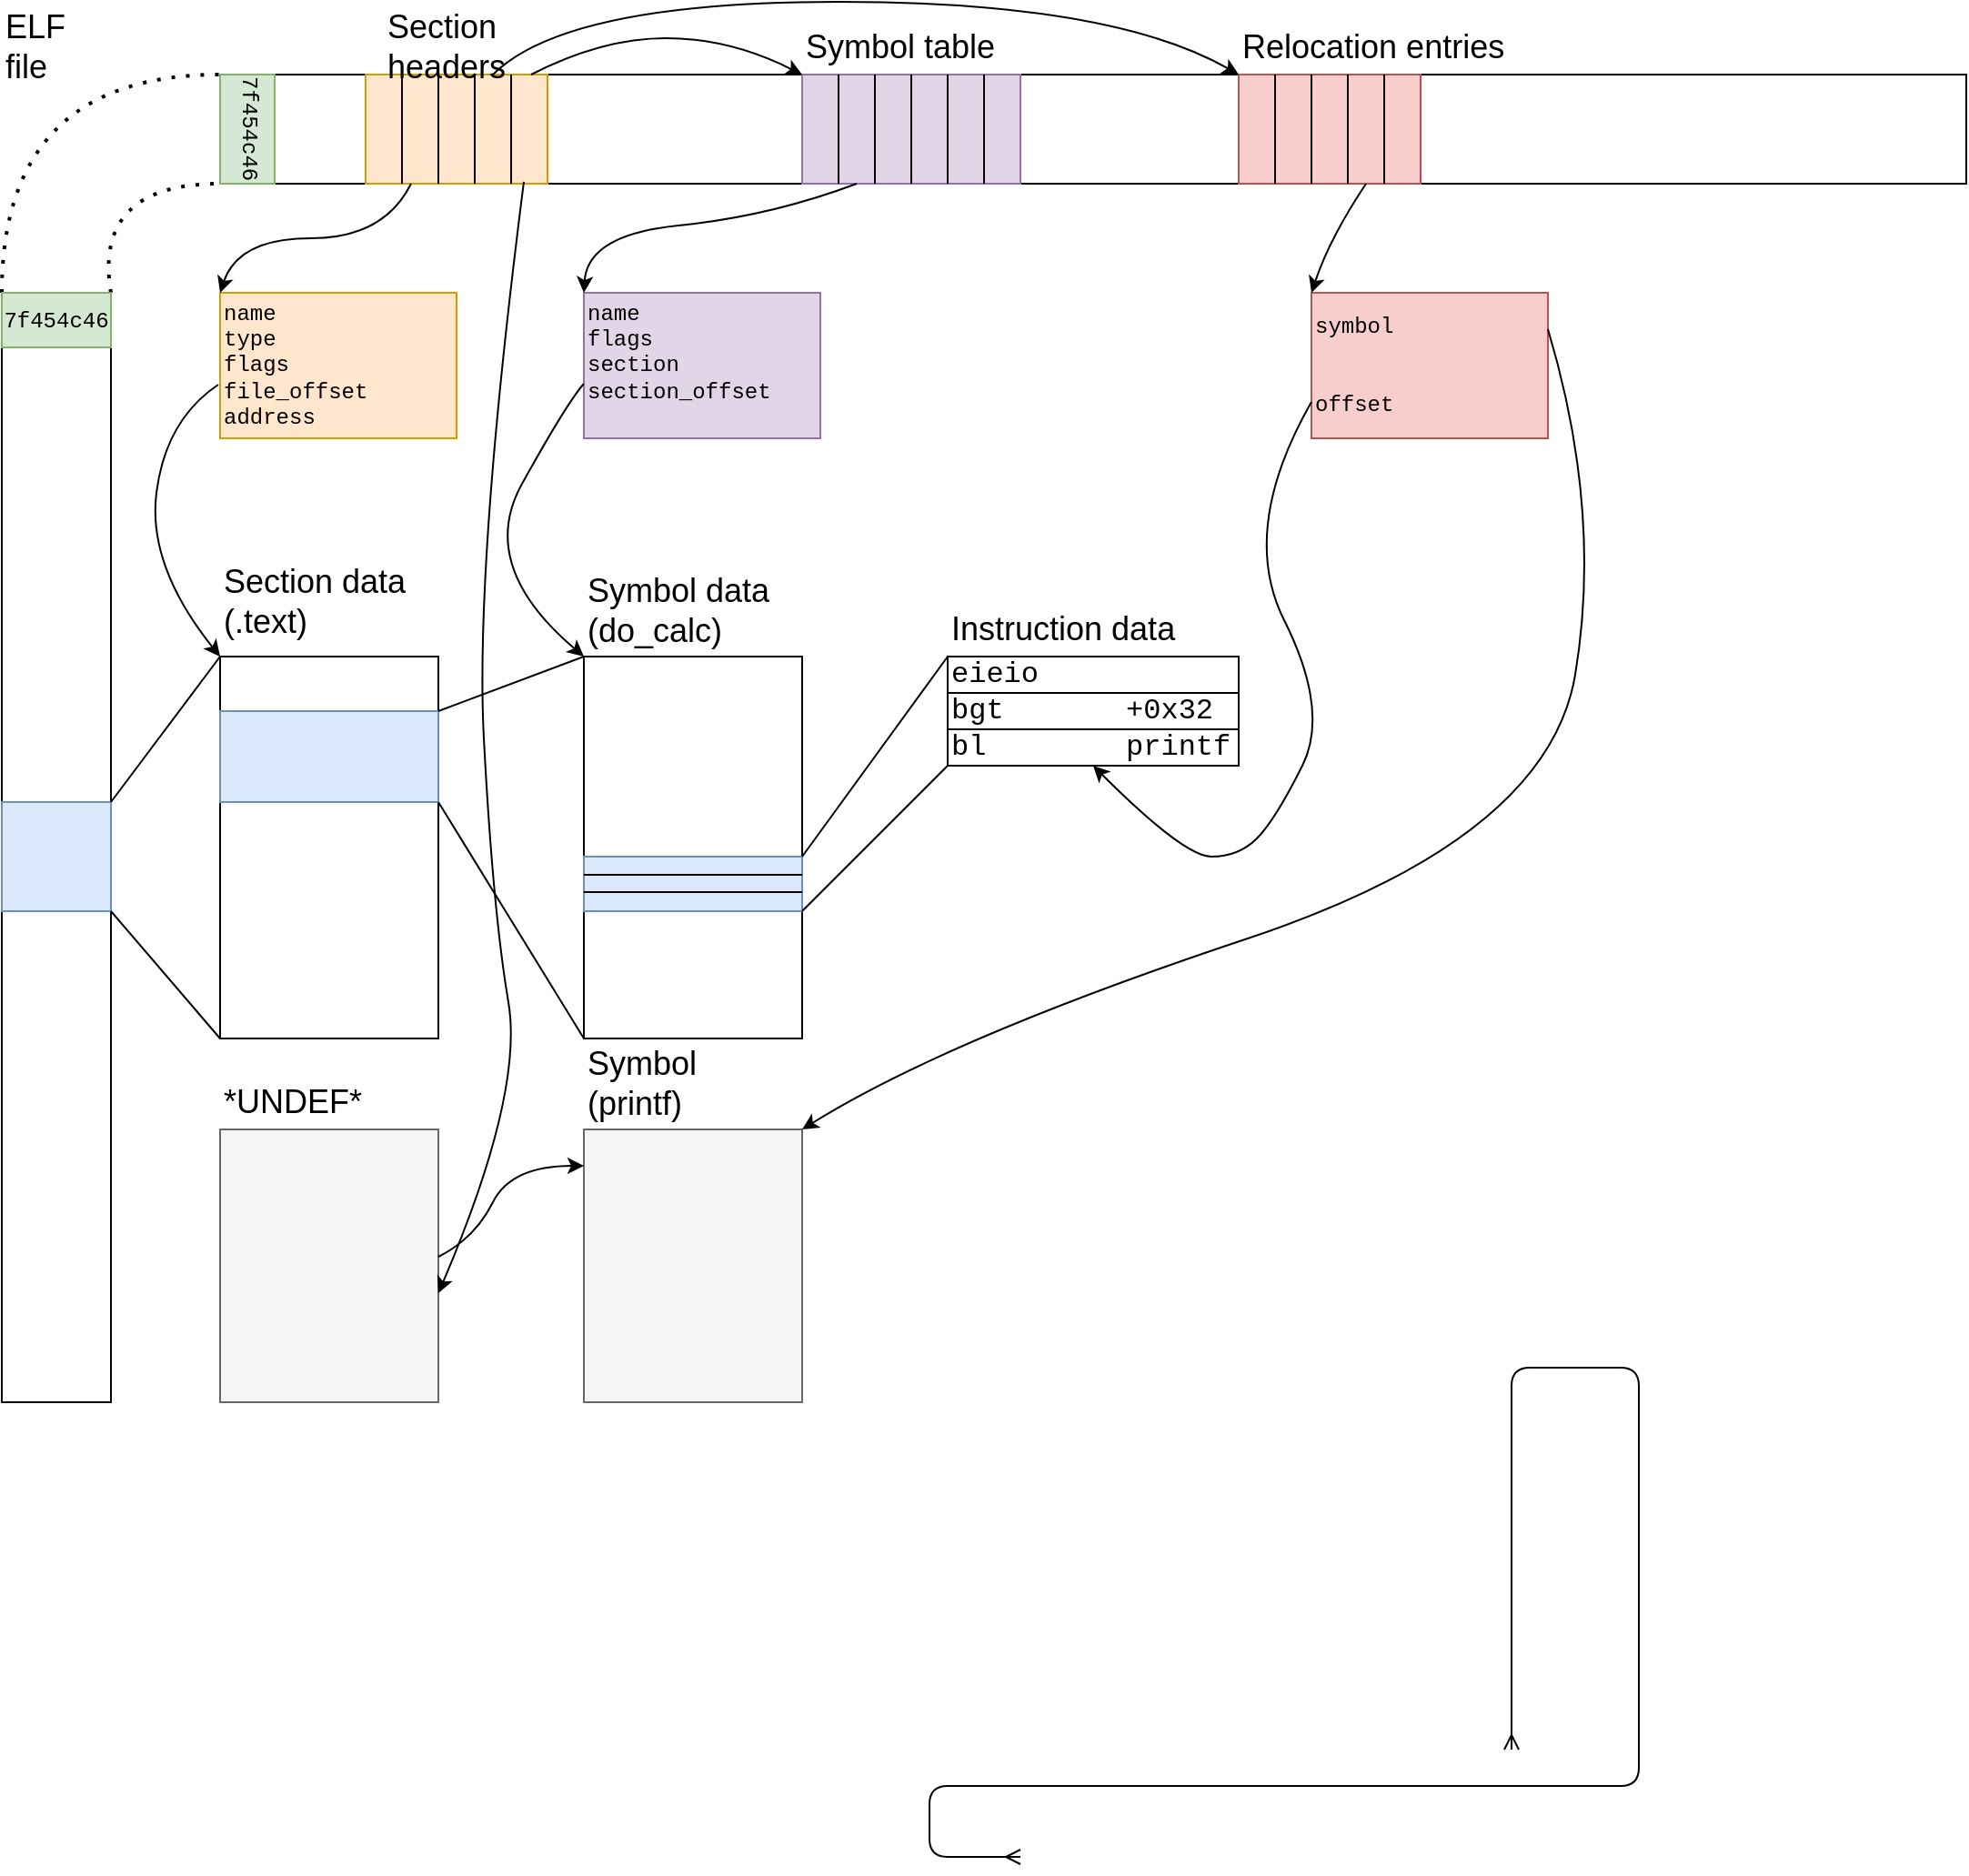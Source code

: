 <mxfile version="26.0.4">
  <diagram name="Page-1" id="e56a1550-8fbb-45ad-956c-1786394a9013">
    <mxGraphModel dx="3174" dy="2064" grid="1" gridSize="10" guides="1" tooltips="1" connect="1" arrows="1" fold="1" page="1" pageScale="1" pageWidth="1100" pageHeight="850" background="none" math="0" shadow="0">
      <root>
        <mxCell id="0" />
        <mxCell id="1" parent="0" />
        <mxCell id="2e49270ec7c68f3f-57" value="" style="edgeStyle=orthogonalEdgeStyle;html=1;endArrow=ERmany;startArrow=ERmany;labelBackgroundColor=none;fontFamily=Verdana;fontSize=14;entryX=1;entryY=0.5;exitX=0;exitY=0.383;exitPerimeter=0;" parent="1" source="2e49270ec7c68f3f-11" edge="1">
          <mxGeometry width="100" height="100" relative="1" as="geometry">
            <mxPoint x="560" y="220" as="sourcePoint" />
            <mxPoint x="830" y="161" as="targetPoint" />
            <Array as="points">
              <mxPoint x="510" y="220" />
              <mxPoint x="510" y="181" />
              <mxPoint x="900" y="181" />
              <mxPoint x="900" y="-49" />
            </Array>
          </mxGeometry>
        </mxCell>
        <mxCell id="gLrb5AoinnA71DhXJc84-2" value="" style="rounded=0;whiteSpace=wrap;html=1;" vertex="1" parent="1">
          <mxGeometry x="120" y="-760" width="960" height="60" as="geometry" />
        </mxCell>
        <mxCell id="gLrb5AoinnA71DhXJc84-3" value="" style="rounded=0;whiteSpace=wrap;html=1;" vertex="1" parent="1">
          <mxGeometry y="-640" width="60" height="610" as="geometry" />
        </mxCell>
        <mxCell id="gLrb5AoinnA71DhXJc84-4" value="" style="endArrow=none;dashed=1;html=1;dashPattern=1 3;strokeWidth=2;rounded=0;exitX=0;exitY=0;exitDx=0;exitDy=0;curved=1;" edge="1" parent="1" source="gLrb5AoinnA71DhXJc84-3">
          <mxGeometry width="50" height="50" relative="1" as="geometry">
            <mxPoint x="70" y="-710" as="sourcePoint" />
            <mxPoint x="120" y="-760" as="targetPoint" />
            <Array as="points">
              <mxPoint y="-760" />
            </Array>
          </mxGeometry>
        </mxCell>
        <mxCell id="gLrb5AoinnA71DhXJc84-7" value="" style="endArrow=none;dashed=1;html=1;dashPattern=1 3;strokeWidth=2;rounded=0;exitX=1;exitY=0;exitDx=0;exitDy=0;curved=1;entryX=0;entryY=1;entryDx=0;entryDy=0;" edge="1" parent="1" source="gLrb5AoinnA71DhXJc84-3" target="gLrb5AoinnA71DhXJc84-2">
          <mxGeometry width="50" height="50" relative="1" as="geometry">
            <mxPoint x="10" y="-630" as="sourcePoint" />
            <mxPoint x="130" y="-750" as="targetPoint" />
            <Array as="points">
              <mxPoint x="50" y="-700" />
            </Array>
          </mxGeometry>
        </mxCell>
        <mxCell id="gLrb5AoinnA71DhXJc84-12" value="&lt;font face=&quot;Courier New&quot;&gt;7f454c46&lt;/font&gt;" style="rounded=0;whiteSpace=wrap;html=1;fillColor=#d5e8d4;strokeColor=#82b366;" vertex="1" parent="1">
          <mxGeometry y="-640" width="60" height="30" as="geometry" />
        </mxCell>
        <mxCell id="gLrb5AoinnA71DhXJc84-13" value="&lt;font face=&quot;Courier New&quot;&gt;7f454c46&lt;/font&gt;" style="rounded=0;whiteSpace=wrap;html=1;fillColor=#d5e8d4;strokeColor=#82b366;textDirection=vertical-lr;" vertex="1" parent="1">
          <mxGeometry x="120" y="-760" width="30" height="60" as="geometry" />
        </mxCell>
        <mxCell id="gLrb5AoinnA71DhXJc84-101" value="ELF&lt;div&gt;file&lt;/div&gt;" style="text;html=1;align=left;verticalAlign=middle;whiteSpace=wrap;rounded=0;fontSize=18;" vertex="1" parent="1">
          <mxGeometry y="-780" width="70" height="10" as="geometry" />
        </mxCell>
        <mxCell id="gLrb5AoinnA71DhXJc84-14" value="sections" parent="0" />
        <mxCell id="gLrb5AoinnA71DhXJc84-16" value="" style="rounded=0;whiteSpace=wrap;html=1;fontFamily=Courier New;align=left;" vertex="1" parent="gLrb5AoinnA71DhXJc84-14">
          <mxGeometry x="120" y="-440" width="120" height="210" as="geometry" />
        </mxCell>
        <mxCell id="gLrb5AoinnA71DhXJc84-18" value="" style="whiteSpace=wrap;html=1;aspect=fixed;fillColor=#dae8fc;strokeColor=#6c8ebf;" vertex="1" parent="gLrb5AoinnA71DhXJc84-14">
          <mxGeometry y="-360" width="60" height="60" as="geometry" />
        </mxCell>
        <mxCell id="gLrb5AoinnA71DhXJc84-19" value="" style="endArrow=none;html=1;rounded=0;entryX=0;entryY=0;entryDx=0;entryDy=0;" edge="1" parent="gLrb5AoinnA71DhXJc84-14" target="gLrb5AoinnA71DhXJc84-16">
          <mxGeometry width="50" height="50" relative="1" as="geometry">
            <mxPoint x="60" y="-360" as="sourcePoint" />
            <mxPoint x="110" y="-410" as="targetPoint" />
          </mxGeometry>
        </mxCell>
        <mxCell id="gLrb5AoinnA71DhXJc84-20" value="" style="endArrow=none;html=1;rounded=0;entryX=0;entryY=1;entryDx=0;entryDy=0;exitX=1;exitY=1;exitDx=0;exitDy=0;" edge="1" parent="gLrb5AoinnA71DhXJc84-14" source="gLrb5AoinnA71DhXJc84-18" target="gLrb5AoinnA71DhXJc84-16">
          <mxGeometry width="50" height="50" relative="1" as="geometry">
            <mxPoint x="70" y="-350" as="sourcePoint" />
            <mxPoint x="130" y="-630" as="targetPoint" />
          </mxGeometry>
        </mxCell>
        <mxCell id="gLrb5AoinnA71DhXJc84-21" value="Section data&lt;br&gt;(.text)" style="text;html=1;align=left;verticalAlign=middle;whiteSpace=wrap;rounded=0;fontSize=18;" vertex="1" parent="gLrb5AoinnA71DhXJc84-14">
          <mxGeometry x="120" y="-500" width="120" height="60" as="geometry" />
        </mxCell>
        <mxCell id="gLrb5AoinnA71DhXJc84-22" value="" style="rounded=0;whiteSpace=wrap;html=1;fillColor=#ffe6cc;strokeColor=#d79b00;" vertex="1" parent="gLrb5AoinnA71DhXJc84-14">
          <mxGeometry x="200" y="-760" width="100" height="60" as="geometry" />
        </mxCell>
        <mxCell id="gLrb5AoinnA71DhXJc84-25" value="" style="endArrow=none;html=1;rounded=0;exitX=0.25;exitY=1;exitDx=0;exitDy=0;entryX=0.25;entryY=0;entryDx=0;entryDy=0;" edge="1" parent="gLrb5AoinnA71DhXJc84-14">
          <mxGeometry width="50" height="50" relative="1" as="geometry">
            <mxPoint x="240" y="-700" as="sourcePoint" />
            <mxPoint x="240" y="-760" as="targetPoint" />
          </mxGeometry>
        </mxCell>
        <mxCell id="gLrb5AoinnA71DhXJc84-26" value="" style="endArrow=none;html=1;rounded=0;exitX=0.25;exitY=1;exitDx=0;exitDy=0;entryX=0.25;entryY=0;entryDx=0;entryDy=0;" edge="1" parent="gLrb5AoinnA71DhXJc84-14">
          <mxGeometry width="50" height="50" relative="1" as="geometry">
            <mxPoint x="260" y="-700" as="sourcePoint" />
            <mxPoint x="260" y="-760" as="targetPoint" />
          </mxGeometry>
        </mxCell>
        <mxCell id="gLrb5AoinnA71DhXJc84-28" value="" style="endArrow=none;html=1;rounded=0;exitX=0.25;exitY=1;exitDx=0;exitDy=0;entryX=0.25;entryY=0;entryDx=0;entryDy=0;" edge="1" parent="gLrb5AoinnA71DhXJc84-14">
          <mxGeometry width="50" height="50" relative="1" as="geometry">
            <mxPoint x="220" y="-700" as="sourcePoint" />
            <mxPoint x="220" y="-760" as="targetPoint" />
          </mxGeometry>
        </mxCell>
        <mxCell id="gLrb5AoinnA71DhXJc84-29" value="" style="endArrow=none;html=1;rounded=0;exitX=0.25;exitY=1;exitDx=0;exitDy=0;entryX=0.25;entryY=0;entryDx=0;entryDy=0;" edge="1" parent="gLrb5AoinnA71DhXJc84-14">
          <mxGeometry width="50" height="50" relative="1" as="geometry">
            <mxPoint x="280" y="-700" as="sourcePoint" />
            <mxPoint x="280" y="-760" as="targetPoint" />
          </mxGeometry>
        </mxCell>
        <mxCell id="gLrb5AoinnA71DhXJc84-33" value="&lt;div&gt;&lt;br&gt;&lt;/div&gt;name&lt;div&gt;type&lt;div&gt;flags&lt;/div&gt;&lt;div style=&quot;&quot;&gt;file_offset&lt;/div&gt;&lt;div style=&quot;&quot;&gt;address&lt;/div&gt;&lt;div style=&quot;&quot;&gt;&lt;br&gt;&lt;/div&gt;&lt;/div&gt;" style="rounded=0;whiteSpace=wrap;html=1;fillColor=#ffe6cc;strokeColor=#d79b00;fontFamily=Courier New;align=left;" vertex="1" parent="gLrb5AoinnA71DhXJc84-14">
          <mxGeometry x="120" y="-640" width="130" height="80" as="geometry" />
        </mxCell>
        <mxCell id="gLrb5AoinnA71DhXJc84-34" value="" style="curved=1;endArrow=classic;html=1;rounded=0;exitX=0.25;exitY=1;exitDx=0;exitDy=0;entryX=0;entryY=0;entryDx=0;entryDy=0;" edge="1" parent="gLrb5AoinnA71DhXJc84-14" source="gLrb5AoinnA71DhXJc84-22" target="gLrb5AoinnA71DhXJc84-33">
          <mxGeometry width="50" height="50" relative="1" as="geometry">
            <mxPoint x="1010" y="-210" as="sourcePoint" />
            <mxPoint x="1060" y="-260" as="targetPoint" />
            <Array as="points">
              <mxPoint x="210" y="-670" />
              <mxPoint x="130" y="-670" />
            </Array>
          </mxGeometry>
        </mxCell>
        <mxCell id="gLrb5AoinnA71DhXJc84-35" value="" style="curved=1;endArrow=classic;html=1;rounded=0;exitX=-0.008;exitY=0.631;exitDx=0;exitDy=0;exitPerimeter=0;entryX=0;entryY=0;entryDx=0;entryDy=0;" edge="1" parent="gLrb5AoinnA71DhXJc84-14" source="gLrb5AoinnA71DhXJc84-33" target="gLrb5AoinnA71DhXJc84-16">
          <mxGeometry width="50" height="50" relative="1" as="geometry">
            <mxPoint x="161" y="-590" as="sourcePoint" />
            <mxPoint x="34" y="-532" as="targetPoint" />
            <Array as="points">
              <mxPoint x="90" y="-570" />
              <mxPoint x="80" y="-490" />
            </Array>
          </mxGeometry>
        </mxCell>
        <mxCell id="gLrb5AoinnA71DhXJc84-99" style="edgeStyle=orthogonalEdgeStyle;rounded=0;orthogonalLoop=1;jettySize=auto;html=1;exitX=0.5;exitY=1;exitDx=0;exitDy=0;" edge="1" parent="gLrb5AoinnA71DhXJc84-14" source="gLrb5AoinnA71DhXJc84-16" target="gLrb5AoinnA71DhXJc84-16">
          <mxGeometry relative="1" as="geometry" />
        </mxCell>
        <mxCell id="gLrb5AoinnA71DhXJc84-102" value="Section headers" style="text;html=1;align=left;verticalAlign=middle;whiteSpace=wrap;rounded=0;fontSize=18;" vertex="1" parent="gLrb5AoinnA71DhXJc84-14">
          <mxGeometry x="210" y="-780" width="70" height="10" as="geometry" />
        </mxCell>
        <mxCell id="gLrb5AoinnA71DhXJc84-36" value="symbols" parent="0" />
        <mxCell id="gLrb5AoinnA71DhXJc84-37" value="" style="rounded=0;whiteSpace=wrap;html=1;" vertex="1" parent="gLrb5AoinnA71DhXJc84-36">
          <mxGeometry x="320" y="-440" width="120" height="210" as="geometry" />
        </mxCell>
        <mxCell id="gLrb5AoinnA71DhXJc84-38" value="" style="rounded=0;whiteSpace=wrap;html=1;fillColor=#dae8fc;strokeColor=#6c8ebf;" vertex="1" parent="gLrb5AoinnA71DhXJc84-36">
          <mxGeometry x="120" y="-410" width="120" height="50" as="geometry" />
        </mxCell>
        <mxCell id="gLrb5AoinnA71DhXJc84-39" value="" style="endArrow=none;html=1;rounded=0;entryX=1;entryY=0;entryDx=0;entryDy=0;exitX=0;exitY=0;exitDx=0;exitDy=0;" edge="1" parent="gLrb5AoinnA71DhXJc84-36" source="gLrb5AoinnA71DhXJc84-37" target="gLrb5AoinnA71DhXJc84-38">
          <mxGeometry width="50" height="50" relative="1" as="geometry">
            <mxPoint x="1010" y="-210" as="sourcePoint" />
            <mxPoint x="1060" y="-260" as="targetPoint" />
          </mxGeometry>
        </mxCell>
        <mxCell id="gLrb5AoinnA71DhXJc84-40" value="" style="endArrow=none;html=1;rounded=0;exitX=0;exitY=1;exitDx=0;exitDy=0;entryX=1;entryY=1;entryDx=0;entryDy=0;" edge="1" parent="gLrb5AoinnA71DhXJc84-36" source="gLrb5AoinnA71DhXJc84-37" target="gLrb5AoinnA71DhXJc84-38">
          <mxGeometry width="50" height="50" relative="1" as="geometry">
            <mxPoint x="330" y="-430" as="sourcePoint" />
            <mxPoint x="280" y="-190" as="targetPoint" />
          </mxGeometry>
        </mxCell>
        <mxCell id="gLrb5AoinnA71DhXJc84-41" value="Symbol data&lt;br&gt;(do_calc)" style="text;html=1;align=left;verticalAlign=middle;whiteSpace=wrap;rounded=0;fontSize=18;" vertex="1" parent="gLrb5AoinnA71DhXJc84-36">
          <mxGeometry x="320" y="-480" width="120" height="30" as="geometry" />
        </mxCell>
        <mxCell id="gLrb5AoinnA71DhXJc84-42" value="&lt;div&gt;name&lt;/div&gt;&lt;div&gt;&lt;span style=&quot;background-color: transparent; color: light-dark(rgb(0, 0, 0), rgb(255, 255, 255));&quot;&gt;flags&lt;/span&gt;&lt;br&gt;&lt;/div&gt;&lt;div style=&quot;&quot;&gt;&lt;span style=&quot;background-color: transparent; color: light-dark(rgb(0, 0, 0), rgb(255, 255, 255));&quot;&gt;section&lt;/span&gt;&lt;br&gt;&lt;/div&gt;&lt;div style=&quot;&quot;&gt;&lt;span style=&quot;background-color: transparent; color: light-dark(rgb(0, 0, 0), rgb(255, 255, 255));&quot;&gt;section_offset&lt;/span&gt;&lt;/div&gt;&lt;div style=&quot;&quot;&gt;&lt;div&gt;&lt;br&gt;&lt;/div&gt;&lt;/div&gt;" style="rounded=0;whiteSpace=wrap;html=1;fillColor=#e1d5e7;strokeColor=#9673a6;fontFamily=Courier New;align=left;" vertex="1" parent="gLrb5AoinnA71DhXJc84-36">
          <mxGeometry x="320" y="-640" width="130" height="80" as="geometry" />
        </mxCell>
        <mxCell id="gLrb5AoinnA71DhXJc84-44" value="&lt;div&gt;&lt;br&gt;&lt;/div&gt;" style="rounded=0;whiteSpace=wrap;html=1;fillColor=#e1d5e7;strokeColor=#9673a6;fontFamily=Courier New;align=left;" vertex="1" parent="gLrb5AoinnA71DhXJc84-36">
          <mxGeometry x="440" y="-760" width="120" height="60" as="geometry" />
        </mxCell>
        <mxCell id="gLrb5AoinnA71DhXJc84-45" value="" style="curved=1;endArrow=classic;html=1;rounded=0;entryX=0;entryY=0;entryDx=0;entryDy=0;" edge="1" parent="gLrb5AoinnA71DhXJc84-36" target="gLrb5AoinnA71DhXJc84-44">
          <mxGeometry width="50" height="50" relative="1" as="geometry">
            <mxPoint x="291" y="-760" as="sourcePoint" />
            <mxPoint x="120" y="-702" as="targetPoint" />
            <Array as="points">
              <mxPoint x="330" y="-780" />
              <mxPoint x="400" y="-780" />
            </Array>
          </mxGeometry>
        </mxCell>
        <mxCell id="gLrb5AoinnA71DhXJc84-46" value="" style="curved=1;endArrow=classic;html=1;rounded=0;exitX=0.25;exitY=1;exitDx=0;exitDy=0;entryX=0;entryY=0;entryDx=0;entryDy=0;" edge="1" parent="gLrb5AoinnA71DhXJc84-36" source="gLrb5AoinnA71DhXJc84-44" target="gLrb5AoinnA71DhXJc84-42">
          <mxGeometry width="50" height="50" relative="1" as="geometry">
            <mxPoint x="440" y="-700" as="sourcePoint" />
            <mxPoint x="292" y="-642" as="targetPoint" />
            <Array as="points">
              <mxPoint x="422" y="-682" />
              <mxPoint x="322" y="-672" />
            </Array>
          </mxGeometry>
        </mxCell>
        <mxCell id="gLrb5AoinnA71DhXJc84-47" value="" style="endArrow=none;html=1;rounded=0;exitX=0.25;exitY=1;exitDx=0;exitDy=0;entryX=0.25;entryY=0;entryDx=0;entryDy=0;" edge="1" parent="gLrb5AoinnA71DhXJc84-36">
          <mxGeometry width="50" height="50" relative="1" as="geometry">
            <mxPoint x="460" y="-700" as="sourcePoint" />
            <mxPoint x="460" y="-760" as="targetPoint" />
          </mxGeometry>
        </mxCell>
        <mxCell id="gLrb5AoinnA71DhXJc84-48" value="" style="endArrow=none;html=1;rounded=0;exitX=0.25;exitY=1;exitDx=0;exitDy=0;entryX=0.25;entryY=0;entryDx=0;entryDy=0;" edge="1" parent="gLrb5AoinnA71DhXJc84-36">
          <mxGeometry width="50" height="50" relative="1" as="geometry">
            <mxPoint x="480" y="-700" as="sourcePoint" />
            <mxPoint x="480" y="-760" as="targetPoint" />
          </mxGeometry>
        </mxCell>
        <mxCell id="gLrb5AoinnA71DhXJc84-49" value="" style="endArrow=none;html=1;rounded=0;exitX=0.25;exitY=1;exitDx=0;exitDy=0;entryX=0.25;entryY=0;entryDx=0;entryDy=0;" edge="1" parent="gLrb5AoinnA71DhXJc84-36">
          <mxGeometry width="50" height="50" relative="1" as="geometry">
            <mxPoint x="500" y="-700" as="sourcePoint" />
            <mxPoint x="500" y="-760" as="targetPoint" />
          </mxGeometry>
        </mxCell>
        <mxCell id="gLrb5AoinnA71DhXJc84-50" value="" style="endArrow=none;html=1;rounded=0;exitX=0.25;exitY=1;exitDx=0;exitDy=0;entryX=0.25;entryY=0;entryDx=0;entryDy=0;" edge="1" parent="gLrb5AoinnA71DhXJc84-36">
          <mxGeometry width="50" height="50" relative="1" as="geometry">
            <mxPoint x="520" y="-700" as="sourcePoint" />
            <mxPoint x="520" y="-760" as="targetPoint" />
          </mxGeometry>
        </mxCell>
        <mxCell id="gLrb5AoinnA71DhXJc84-51" value="" style="endArrow=none;html=1;rounded=0;exitX=0.25;exitY=1;exitDx=0;exitDy=0;entryX=0.25;entryY=0;entryDx=0;entryDy=0;" edge="1" parent="gLrb5AoinnA71DhXJc84-36">
          <mxGeometry width="50" height="50" relative="1" as="geometry">
            <mxPoint x="540" y="-700" as="sourcePoint" />
            <mxPoint x="540" y="-760" as="targetPoint" />
          </mxGeometry>
        </mxCell>
        <mxCell id="gLrb5AoinnA71DhXJc84-52" value="" style="curved=1;endArrow=classic;html=1;rounded=0;exitX=-0.008;exitY=0.631;exitDx=0;exitDy=0;exitPerimeter=0;entryX=0;entryY=0;entryDx=0;entryDy=0;" edge="1" parent="gLrb5AoinnA71DhXJc84-36" target="gLrb5AoinnA71DhXJc84-37">
          <mxGeometry width="50" height="50" relative="1" as="geometry">
            <mxPoint x="320" y="-590" as="sourcePoint" />
            <mxPoint x="301" y="-440" as="targetPoint" />
            <Array as="points">
              <mxPoint x="311" y="-580" />
              <mxPoint x="261" y="-490" />
            </Array>
          </mxGeometry>
        </mxCell>
        <mxCell id="gLrb5AoinnA71DhXJc84-67" value="Symbol t&lt;span style=&quot;background-color: transparent; color: light-dark(rgb(0, 0, 0), rgb(255, 255, 255));&quot;&gt;able&lt;/span&gt;" style="text;html=1;align=left;verticalAlign=middle;whiteSpace=wrap;rounded=0;fontSize=18;" vertex="1" parent="gLrb5AoinnA71DhXJc84-36">
          <mxGeometry x="440" y="-780" width="130" height="10" as="geometry" />
        </mxCell>
        <mxCell id="gLrb5AoinnA71DhXJc84-53" value="instructions" parent="0" />
        <mxCell id="gLrb5AoinnA71DhXJc84-54" value="&lt;font style=&quot;font-size: 16px;&quot; face=&quot;Courier New&quot;&gt;eieio&lt;/font&gt;" style="rounded=0;whiteSpace=wrap;html=1;align=left;" vertex="1" parent="gLrb5AoinnA71DhXJc84-53">
          <mxGeometry x="520" y="-440" width="160" height="20" as="geometry" />
        </mxCell>
        <mxCell id="gLrb5AoinnA71DhXJc84-55" value="Instruction data" style="text;html=1;align=left;verticalAlign=middle;whiteSpace=wrap;rounded=0;fontSize=18;movable=1;resizable=1;rotatable=1;deletable=1;editable=1;locked=0;connectable=1;" vertex="1" parent="gLrb5AoinnA71DhXJc84-53">
          <mxGeometry x="520" y="-470" width="160" height="30" as="geometry" />
        </mxCell>
        <mxCell id="gLrb5AoinnA71DhXJc84-57" value="&lt;font style=&quot;font-size: 16px;&quot; face=&quot;Courier New&quot;&gt;bgt&amp;nbsp; &amp;nbsp; &amp;nbsp; &amp;nbsp;+0x32&lt;span style=&quot;white-space: pre;&quot;&gt;&#x9;&lt;/span&gt;&lt;/font&gt;" style="rounded=0;whiteSpace=wrap;html=1;align=left;" vertex="1" parent="gLrb5AoinnA71DhXJc84-53">
          <mxGeometry x="520" y="-420" width="160" height="20" as="geometry" />
        </mxCell>
        <mxCell id="gLrb5AoinnA71DhXJc84-58" value="&lt;font face=&quot;Courier New&quot;&gt;&lt;span style=&quot;font-size: 16px;&quot;&gt;bl&amp;nbsp; &amp;nbsp; &amp;nbsp; &amp;nbsp; printf&lt;/span&gt;&lt;/font&gt;" style="rounded=0;whiteSpace=wrap;html=1;align=left;" vertex="1" parent="gLrb5AoinnA71DhXJc84-53">
          <mxGeometry x="520" y="-400" width="160" height="20" as="geometry" />
        </mxCell>
        <mxCell id="gLrb5AoinnA71DhXJc84-59" value="" style="rounded=0;whiteSpace=wrap;html=1;fillColor=#dae8fc;strokeColor=#6c8ebf;" vertex="1" parent="gLrb5AoinnA71DhXJc84-53">
          <mxGeometry x="320" y="-330" width="120" height="30" as="geometry" />
        </mxCell>
        <mxCell id="gLrb5AoinnA71DhXJc84-60" value="" style="endArrow=none;html=1;rounded=0;entryX=1;entryY=0.25;entryDx=0;entryDy=0;exitX=0;exitY=0.25;exitDx=0;exitDy=0;" edge="1" parent="gLrb5AoinnA71DhXJc84-53">
          <mxGeometry width="50" height="50" relative="1" as="geometry">
            <mxPoint x="320" y="-320" as="sourcePoint" />
            <mxPoint x="440" y="-320" as="targetPoint" />
          </mxGeometry>
        </mxCell>
        <mxCell id="gLrb5AoinnA71DhXJc84-61" value="" style="endArrow=none;html=1;rounded=0;entryX=1;entryY=0.25;entryDx=0;entryDy=0;exitX=0;exitY=0.25;exitDx=0;exitDy=0;" edge="1" parent="gLrb5AoinnA71DhXJc84-53">
          <mxGeometry width="50" height="50" relative="1" as="geometry">
            <mxPoint x="320" y="-310.5" as="sourcePoint" />
            <mxPoint x="440" y="-310.5" as="targetPoint" />
          </mxGeometry>
        </mxCell>
        <mxCell id="gLrb5AoinnA71DhXJc84-62" style="edgeStyle=orthogonalEdgeStyle;rounded=0;orthogonalLoop=1;jettySize=auto;html=1;exitX=0.5;exitY=1;exitDx=0;exitDy=0;" edge="1" parent="gLrb5AoinnA71DhXJc84-53" source="gLrb5AoinnA71DhXJc84-59" target="gLrb5AoinnA71DhXJc84-59">
          <mxGeometry relative="1" as="geometry" />
        </mxCell>
        <mxCell id="gLrb5AoinnA71DhXJc84-64" value="" style="endArrow=none;html=1;rounded=0;entryX=0;entryY=1;entryDx=0;entryDy=0;" edge="1" parent="gLrb5AoinnA71DhXJc84-53" target="gLrb5AoinnA71DhXJc84-55">
          <mxGeometry width="50" height="50" relative="1" as="geometry">
            <mxPoint x="440" y="-330" as="sourcePoint" />
            <mxPoint x="490" y="-380" as="targetPoint" />
          </mxGeometry>
        </mxCell>
        <mxCell id="gLrb5AoinnA71DhXJc84-65" value="" style="endArrow=none;html=1;rounded=0;entryX=0;entryY=1;entryDx=0;entryDy=0;exitX=1;exitY=1;exitDx=0;exitDy=0;" edge="1" parent="gLrb5AoinnA71DhXJc84-53" source="gLrb5AoinnA71DhXJc84-59" target="gLrb5AoinnA71DhXJc84-58">
          <mxGeometry width="50" height="50" relative="1" as="geometry">
            <mxPoint x="450" y="-320" as="sourcePoint" />
            <mxPoint x="530" y="-430" as="targetPoint" />
          </mxGeometry>
        </mxCell>
        <mxCell id="gLrb5AoinnA71DhXJc84-68" value="relocations" parent="0" />
        <mxCell id="gLrb5AoinnA71DhXJc84-69" value="symbol&lt;div&gt;&lt;br&gt;&lt;/div&gt;&lt;div&gt;&lt;br&gt;&lt;/div&gt;&lt;div&gt;offset&lt;/div&gt;" style="rounded=0;whiteSpace=wrap;html=1;fillColor=#f8cecc;strokeColor=#b85450;fontFamily=Courier New;align=left;" vertex="1" parent="gLrb5AoinnA71DhXJc84-68">
          <mxGeometry x="720" y="-640" width="130" height="80" as="geometry" />
        </mxCell>
        <mxCell id="gLrb5AoinnA71DhXJc84-70" value="" style="rounded=0;whiteSpace=wrap;html=1;fillColor=#f8cecc;strokeColor=#b85450;fontFamily=Courier New;align=left;" vertex="1" parent="gLrb5AoinnA71DhXJc84-68">
          <mxGeometry x="680" y="-760" width="100" height="60" as="geometry" />
        </mxCell>
        <mxCell id="gLrb5AoinnA71DhXJc84-71" value="" style="curved=1;endArrow=classic;html=1;rounded=0;entryX=0;entryY=0;entryDx=0;entryDy=0;" edge="1" parent="gLrb5AoinnA71DhXJc84-68" target="gLrb5AoinnA71DhXJc84-70">
          <mxGeometry width="50" height="50" relative="1" as="geometry">
            <mxPoint x="270" y="-760" as="sourcePoint" />
            <mxPoint x="462" y="-700" as="targetPoint" />
            <Array as="points">
              <mxPoint x="310" y="-800" />
              <mxPoint x="610" y="-800" />
            </Array>
          </mxGeometry>
        </mxCell>
        <mxCell id="gLrb5AoinnA71DhXJc84-73" value="Relocation entries" style="text;html=1;align=left;verticalAlign=middle;whiteSpace=wrap;rounded=0;fontSize=18;" vertex="1" parent="gLrb5AoinnA71DhXJc84-68">
          <mxGeometry x="680" y="-780" width="150" height="10" as="geometry" />
        </mxCell>
        <mxCell id="gLrb5AoinnA71DhXJc84-74" value="" style="endArrow=none;html=1;rounded=0;exitX=0.25;exitY=1;exitDx=0;exitDy=0;entryX=0.25;entryY=0;entryDx=0;entryDy=0;" edge="1" parent="gLrb5AoinnA71DhXJc84-68">
          <mxGeometry width="50" height="50" relative="1" as="geometry">
            <mxPoint x="700" y="-700" as="sourcePoint" />
            <mxPoint x="700" y="-760" as="targetPoint" />
          </mxGeometry>
        </mxCell>
        <mxCell id="gLrb5AoinnA71DhXJc84-75" value="" style="endArrow=none;html=1;rounded=0;exitX=0.25;exitY=1;exitDx=0;exitDy=0;entryX=0.25;entryY=0;entryDx=0;entryDy=0;" edge="1" parent="gLrb5AoinnA71DhXJc84-68">
          <mxGeometry width="50" height="50" relative="1" as="geometry">
            <mxPoint x="720" y="-700" as="sourcePoint" />
            <mxPoint x="720" y="-760" as="targetPoint" />
          </mxGeometry>
        </mxCell>
        <mxCell id="gLrb5AoinnA71DhXJc84-76" value="" style="endArrow=none;html=1;rounded=0;exitX=0.25;exitY=1;exitDx=0;exitDy=0;entryX=0.25;entryY=0;entryDx=0;entryDy=0;" edge="1" parent="gLrb5AoinnA71DhXJc84-68">
          <mxGeometry width="50" height="50" relative="1" as="geometry">
            <mxPoint x="740" y="-700" as="sourcePoint" />
            <mxPoint x="740" y="-760" as="targetPoint" />
          </mxGeometry>
        </mxCell>
        <mxCell id="gLrb5AoinnA71DhXJc84-77" value="" style="endArrow=none;html=1;rounded=0;exitX=0.25;exitY=1;exitDx=0;exitDy=0;entryX=0.25;entryY=0;entryDx=0;entryDy=0;" edge="1" parent="gLrb5AoinnA71DhXJc84-68">
          <mxGeometry width="50" height="50" relative="1" as="geometry">
            <mxPoint x="760" y="-700" as="sourcePoint" />
            <mxPoint x="760" y="-760" as="targetPoint" />
          </mxGeometry>
        </mxCell>
        <mxCell id="gLrb5AoinnA71DhXJc84-78" value="" style="curved=1;endArrow=classic;html=1;rounded=0;exitX=0;exitY=0.75;exitDx=0;exitDy=0;entryX=0.5;entryY=1;entryDx=0;entryDy=0;" edge="1" parent="gLrb5AoinnA71DhXJc84-68" source="gLrb5AoinnA71DhXJc84-69" target="gLrb5AoinnA71DhXJc84-58">
          <mxGeometry width="50" height="50" relative="1" as="geometry">
            <mxPoint x="850" y="-220" as="sourcePoint" />
            <mxPoint x="620" y="-383" as="targetPoint" />
            <Array as="points">
              <mxPoint x="680" y="-510" />
              <mxPoint x="730" y="-410" />
              <mxPoint x="700" y="-350" />
              <mxPoint x="680" y="-330" />
              <mxPoint x="650" y="-330" />
            </Array>
          </mxGeometry>
        </mxCell>
        <mxCell id="gLrb5AoinnA71DhXJc84-84" style="edgeStyle=orthogonalEdgeStyle;rounded=0;orthogonalLoop=1;jettySize=auto;html=1;exitX=0.5;exitY=1;exitDx=0;exitDy=0;" edge="1" parent="gLrb5AoinnA71DhXJc84-68">
          <mxGeometry relative="1" as="geometry">
            <mxPoint x="380" y="-40" as="sourcePoint" />
            <mxPoint x="380" y="-40" as="targetPoint" />
          </mxGeometry>
        </mxCell>
        <mxCell id="gLrb5AoinnA71DhXJc84-85" value="" style="curved=1;endArrow=classic;html=1;rounded=0;exitX=0.25;exitY=1;exitDx=0;exitDy=0;entryX=0;entryY=0;entryDx=0;entryDy=0;" edge="1" parent="gLrb5AoinnA71DhXJc84-68" target="gLrb5AoinnA71DhXJc84-69">
          <mxGeometry width="50" height="50" relative="1" as="geometry">
            <mxPoint x="750" y="-700" as="sourcePoint" />
            <mxPoint x="600" y="-640" as="targetPoint" />
            <Array as="points">
              <mxPoint x="730" y="-670" />
            </Array>
          </mxGeometry>
        </mxCell>
        <mxCell id="gLrb5AoinnA71DhXJc84-87" value="undefined section" parent="0" />
        <mxCell id="gLrb5AoinnA71DhXJc84-88" value="" style="rounded=0;whiteSpace=wrap;html=1;fillColor=#f5f5f5;fontColor=#333333;strokeColor=#666666;" vertex="1" parent="gLrb5AoinnA71DhXJc84-87">
          <mxGeometry x="320" y="-180" width="120" height="150" as="geometry" />
        </mxCell>
        <mxCell id="gLrb5AoinnA71DhXJc84-89" value="Symbol&lt;br&gt;(printf)" style="text;html=1;align=left;verticalAlign=middle;whiteSpace=wrap;rounded=0;fontSize=18;" vertex="1" parent="gLrb5AoinnA71DhXJc84-87">
          <mxGeometry x="320" y="-220" width="120" height="30" as="geometry" />
        </mxCell>
        <mxCell id="gLrb5AoinnA71DhXJc84-90" value="" style="curved=1;endArrow=classic;html=1;rounded=0;exitX=1;exitY=0.25;exitDx=0;exitDy=0;entryX=1;entryY=0;entryDx=0;entryDy=0;" edge="1" parent="gLrb5AoinnA71DhXJc84-87" target="gLrb5AoinnA71DhXJc84-88">
          <mxGeometry width="50" height="50" relative="1" as="geometry">
            <mxPoint x="850" y="-620" as="sourcePoint" />
            <mxPoint x="1060" y="-330" as="targetPoint" />
            <Array as="points">
              <mxPoint x="880" y="-520" />
              <mxPoint x="850" y="-340" />
              <mxPoint x="520" y="-230" />
            </Array>
          </mxGeometry>
        </mxCell>
        <mxCell id="gLrb5AoinnA71DhXJc84-91" value="" style="rounded=0;whiteSpace=wrap;html=1;fillColor=#f5f5f5;fontColor=#333333;strokeColor=#666666;" vertex="1" parent="gLrb5AoinnA71DhXJc84-87">
          <mxGeometry x="120" y="-180" width="120" height="150" as="geometry" />
        </mxCell>
        <mxCell id="gLrb5AoinnA71DhXJc84-92" value="*UNDEF*" style="text;html=1;align=left;verticalAlign=middle;whiteSpace=wrap;rounded=0;fontSize=18;" vertex="1" parent="gLrb5AoinnA71DhXJc84-87">
          <mxGeometry x="120" y="-210" width="120" height="30" as="geometry" />
        </mxCell>
        <mxCell id="gLrb5AoinnA71DhXJc84-95" value="" style="curved=1;endArrow=classic;html=1;rounded=0;entryX=0;entryY=0;entryDx=0;entryDy=0;" edge="1" parent="gLrb5AoinnA71DhXJc84-87">
          <mxGeometry width="50" height="50" relative="1" as="geometry">
            <mxPoint x="240" y="-110" as="sourcePoint" />
            <mxPoint x="320" y="-160" as="targetPoint" />
            <Array as="points">
              <mxPoint x="260" y="-120" />
              <mxPoint x="280" y="-160" />
            </Array>
          </mxGeometry>
        </mxCell>
        <mxCell id="gLrb5AoinnA71DhXJc84-98" value="" style="curved=1;endArrow=classic;html=1;rounded=0;exitX=0.87;exitY=0.983;exitDx=0;exitDy=0;entryX=1;entryY=0;entryDx=0;entryDy=0;exitPerimeter=0;" edge="1" parent="gLrb5AoinnA71DhXJc84-87" source="gLrb5AoinnA71DhXJc84-22">
          <mxGeometry width="50" height="50" relative="1" as="geometry">
            <mxPoint x="650" y="-620" as="sourcePoint" />
            <mxPoint x="240" y="-90" as="targetPoint" />
            <Array as="points">
              <mxPoint x="260" y="-490" />
              <mxPoint x="270" y="-300" />
              <mxPoint x="287" y="-200" />
            </Array>
          </mxGeometry>
        </mxCell>
      </root>
    </mxGraphModel>
  </diagram>
</mxfile>
